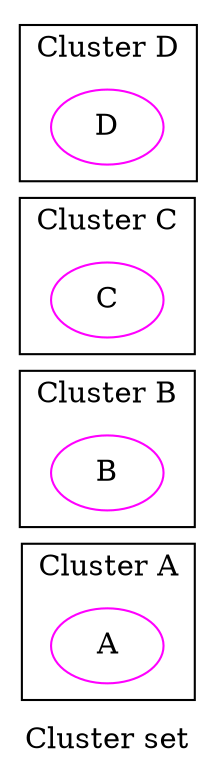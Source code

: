 digraph graph_04
{
graph [ label="Cluster set" rankdir="LR" ]

subgraph "cluster A"
{
graph [ label="Cluster A" rankdir="LR" ]

"A" [ color="magenta" ]
}

subgraph "cluster B"
{
graph [ label="Cluster B" rankdir="LR" ]

"B" [ color="magenta" ]
}

subgraph "cluster C"
{
graph [ label="Cluster C" rankdir="LR" ]

"C" [ color="magenta" ]
}

subgraph "cluster D"
{
graph [ label="Cluster D" rankdir="LR" ]

"D" [ color="magenta" ]
}
}
